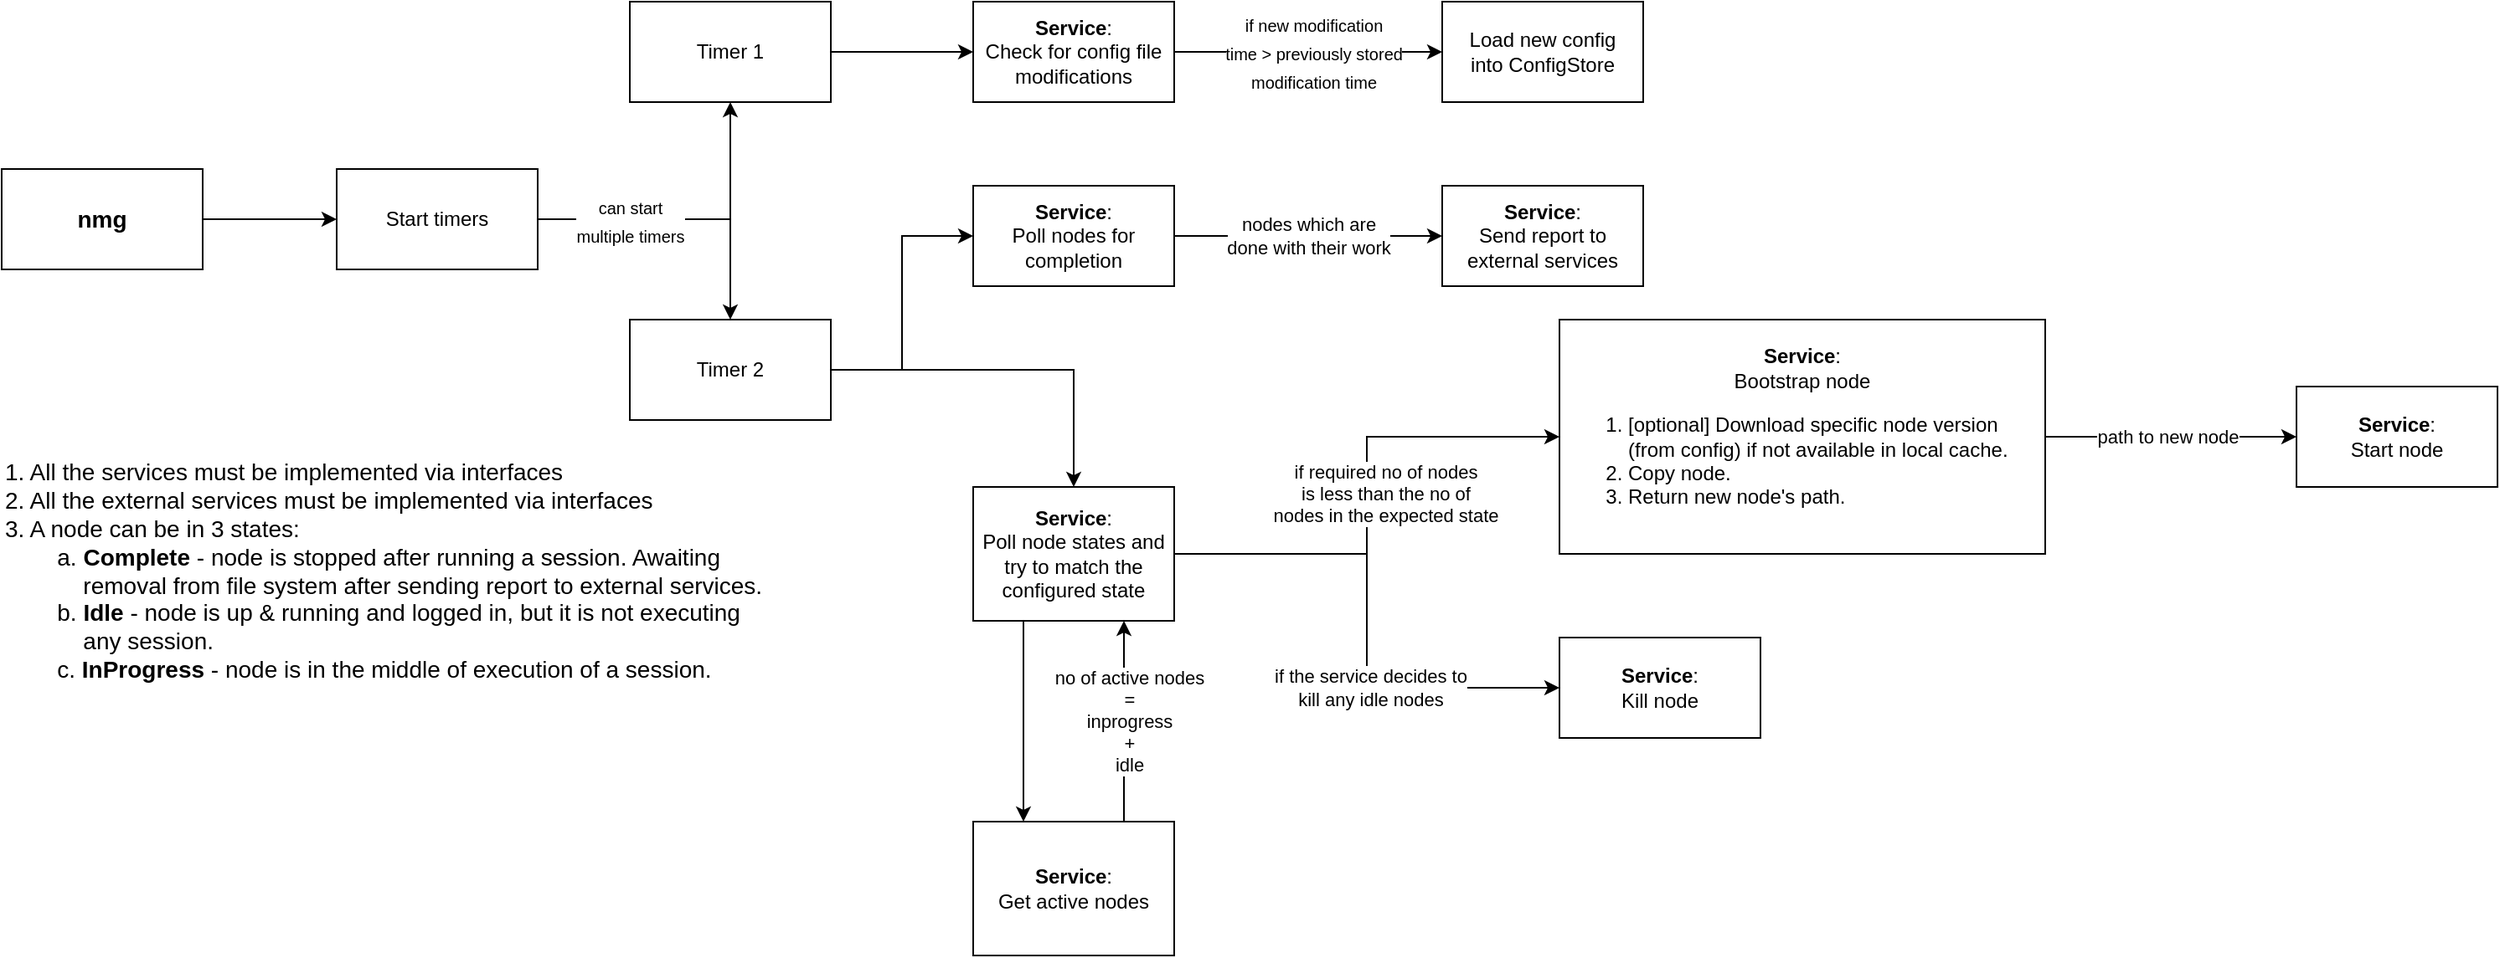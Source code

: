 <mxfile version="14.7.8" type="device" pages="2"><diagram id="5STHm5jXG2_7_NcbXJNK" name="Page-1"><mxGraphModel dx="1167" dy="694" grid="1" gridSize="10" guides="1" tooltips="1" connect="1" arrows="1" fold="1" page="1" pageScale="1" pageWidth="850" pageHeight="1100" math="0" shadow="0"><root><mxCell id="0"/><mxCell id="1" parent="0"/><mxCell id="IUBrxTsrOpM3LmpgkDqV-4" value="" style="edgeStyle=orthogonalEdgeStyle;rounded=0;orthogonalLoop=1;jettySize=auto;html=1;" parent="1" source="IUBrxTsrOpM3LmpgkDqV-1" target="IUBrxTsrOpM3LmpgkDqV-3" edge="1"><mxGeometry relative="1" as="geometry"/></mxCell><mxCell id="IUBrxTsrOpM3LmpgkDqV-1" value="&lt;div style=&quot;font-size: 14px;&quot;&gt;nmg&lt;br style=&quot;font-size: 14px;&quot;&gt;&lt;/div&gt;" style="rounded=0;whiteSpace=wrap;html=1;fontStyle=1;fontSize=14;" parent="1" vertex="1"><mxGeometry x="50" y="210" width="120" height="60" as="geometry"/></mxCell><mxCell id="IUBrxTsrOpM3LmpgkDqV-23" value="" style="edgeStyle=orthogonalEdgeStyle;rounded=0;orthogonalLoop=1;jettySize=auto;html=1;" parent="1" source="IUBrxTsrOpM3LmpgkDqV-3" target="IUBrxTsrOpM3LmpgkDqV-22" edge="1"><mxGeometry relative="1" as="geometry"/></mxCell><mxCell id="IUBrxTsrOpM3LmpgkDqV-26" style="edgeStyle=orthogonalEdgeStyle;rounded=0;orthogonalLoop=1;jettySize=auto;html=1;entryX=0.5;entryY=0;entryDx=0;entryDy=0;" parent="1" source="IUBrxTsrOpM3LmpgkDqV-3" target="IUBrxTsrOpM3LmpgkDqV-25" edge="1"><mxGeometry relative="1" as="geometry"/></mxCell><mxCell id="IUBrxTsrOpM3LmpgkDqV-36" value="&lt;font size=&quot;1&quot;&gt;can start&lt;br&gt;multiple timers&lt;br&gt;&lt;/font&gt;" style="edgeLabel;html=1;align=center;verticalAlign=middle;resizable=0;points=[];fontSize=14;" parent="IUBrxTsrOpM3LmpgkDqV-26" vertex="1" connectable="0"><mxGeometry x="-0.531" y="1" relative="1" as="geometry"><mxPoint x="14" y="1" as="offset"/></mxGeometry></mxCell><mxCell id="IUBrxTsrOpM3LmpgkDqV-3" value="&lt;div&gt;Start timers&lt;/div&gt;" style="rounded=0;whiteSpace=wrap;html=1;" parent="1" vertex="1"><mxGeometry x="250" y="210" width="120" height="60" as="geometry"/></mxCell><mxCell id="IUBrxTsrOpM3LmpgkDqV-13" value="" style="edgeStyle=orthogonalEdgeStyle;rounded=0;orthogonalLoop=1;jettySize=auto;html=1;" parent="1" source="IUBrxTsrOpM3LmpgkDqV-8" target="IUBrxTsrOpM3LmpgkDqV-12" edge="1"><mxGeometry relative="1" as="geometry"/></mxCell><mxCell id="IUBrxTsrOpM3LmpgkDqV-41" value="&lt;font style=&quot;font-size: 10px&quot;&gt;if new modification&lt;br&gt;time &amp;gt; previously stored&lt;br&gt;modification time&lt;br&gt;&lt;/font&gt;" style="edgeLabel;html=1;align=center;verticalAlign=middle;resizable=0;points=[];fontSize=14;" parent="IUBrxTsrOpM3LmpgkDqV-13" vertex="1" connectable="0"><mxGeometry x="-0.213" y="-2" relative="1" as="geometry"><mxPoint x="20" y="-2" as="offset"/></mxGeometry></mxCell><mxCell id="IUBrxTsrOpM3LmpgkDqV-8" value="&lt;b&gt;Service&lt;/b&gt;:&lt;br&gt;Check for config file modifications" style="rounded=0;whiteSpace=wrap;html=1;" parent="1" vertex="1"><mxGeometry x="630" y="110" width="120" height="60" as="geometry"/></mxCell><mxCell id="IUBrxTsrOpM3LmpgkDqV-12" value="Load new config&lt;br&gt;into ConfigStore" style="rounded=0;whiteSpace=wrap;html=1;" parent="1" vertex="1"><mxGeometry x="910" y="110" width="120" height="60" as="geometry"/></mxCell><mxCell id="IUBrxTsrOpM3LmpgkDqV-24" value="" style="edgeStyle=orthogonalEdgeStyle;rounded=0;orthogonalLoop=1;jettySize=auto;html=1;" parent="1" source="IUBrxTsrOpM3LmpgkDqV-22" target="IUBrxTsrOpM3LmpgkDqV-8" edge="1"><mxGeometry relative="1" as="geometry"/></mxCell><mxCell id="IUBrxTsrOpM3LmpgkDqV-22" value="Timer 1" style="rounded=0;whiteSpace=wrap;html=1;" parent="1" vertex="1"><mxGeometry x="425" y="110" width="120" height="60" as="geometry"/></mxCell><mxCell id="IUBrxTsrOpM3LmpgkDqV-28" value="" style="edgeStyle=orthogonalEdgeStyle;rounded=0;orthogonalLoop=1;jettySize=auto;html=1;" parent="1" source="IUBrxTsrOpM3LmpgkDqV-25" target="IUBrxTsrOpM3LmpgkDqV-27" edge="1"><mxGeometry relative="1" as="geometry"/></mxCell><mxCell id="IUBrxTsrOpM3LmpgkDqV-30" style="edgeStyle=orthogonalEdgeStyle;rounded=0;orthogonalLoop=1;jettySize=auto;html=1;entryX=0;entryY=0.5;entryDx=0;entryDy=0;" parent="1" source="IUBrxTsrOpM3LmpgkDqV-25" target="IUBrxTsrOpM3LmpgkDqV-29" edge="1"><mxGeometry relative="1" as="geometry"/></mxCell><mxCell id="IUBrxTsrOpM3LmpgkDqV-25" value="Timer 2" style="rounded=0;whiteSpace=wrap;html=1;" parent="1" vertex="1"><mxGeometry x="425" y="300" width="120" height="60" as="geometry"/></mxCell><mxCell id="KkZA0XsfP2LKt6dKkK-9-2" value="" style="edgeStyle=orthogonalEdgeStyle;rounded=0;orthogonalLoop=1;jettySize=auto;html=1;fontSize=12;" parent="1" source="IUBrxTsrOpM3LmpgkDqV-27" target="KkZA0XsfP2LKt6dKkK-9-1" edge="1"><mxGeometry relative="1" as="geometry"><Array as="points"><mxPoint x="660" y="540"/><mxPoint x="660" y="540"/></Array></mxGeometry></mxCell><mxCell id="KkZA0XsfP2LKt6dKkK-9-9" style="edgeStyle=orthogonalEdgeStyle;rounded=0;orthogonalLoop=1;jettySize=auto;html=1;entryX=0;entryY=0.5;entryDx=0;entryDy=0;fontSize=12;" parent="1" source="IUBrxTsrOpM3LmpgkDqV-27" target="IUBrxTsrOpM3LmpgkDqV-34" edge="1"><mxGeometry relative="1" as="geometry"/></mxCell><mxCell id="KkZA0XsfP2LKt6dKkK-9-10" value="&lt;font style=&quot;font-size: 11px;&quot;&gt;if required no of nodes &lt;br style=&quot;font-size: 11px;&quot;&gt;is less than the no of&lt;br style=&quot;font-size: 11px;&quot;&gt;nodes in the expected state&lt;br style=&quot;font-size: 11px;&quot;&gt;&lt;/font&gt;" style="edgeLabel;html=1;align=center;verticalAlign=middle;resizable=0;points=[];fontSize=11;" parent="KkZA0XsfP2LKt6dKkK-9-9" vertex="1" connectable="0"><mxGeometry x="-0.133" y="-2" relative="1" as="geometry"><mxPoint x="9" y="-21" as="offset"/></mxGeometry></mxCell><mxCell id="aldAzgvsocbvqUsAy0bt-2" style="edgeStyle=orthogonalEdgeStyle;rounded=0;orthogonalLoop=1;jettySize=auto;html=1;entryX=0;entryY=0.5;entryDx=0;entryDy=0;" parent="1" source="IUBrxTsrOpM3LmpgkDqV-27" target="aldAzgvsocbvqUsAy0bt-1" edge="1"><mxGeometry relative="1" as="geometry"/></mxCell><mxCell id="aldAzgvsocbvqUsAy0bt-3" value="if the service decides to&lt;br style=&quot;font-size: 11px;&quot;&gt;kill any idle nodes" style="edgeLabel;html=1;align=center;verticalAlign=middle;resizable=0;points=[];fontSize=11;" parent="aldAzgvsocbvqUsAy0bt-2" vertex="1" connectable="0"><mxGeometry x="0.25" y="2" relative="1" as="geometry"><mxPoint y="1" as="offset"/></mxGeometry></mxCell><mxCell id="IUBrxTsrOpM3LmpgkDqV-27" value="&lt;div&gt;&lt;b&gt;Service&lt;/b&gt;:&lt;/div&gt;Poll node states and try to match the configured state" style="rounded=0;whiteSpace=wrap;html=1;" parent="1" vertex="1"><mxGeometry x="630" y="400" width="120" height="80" as="geometry"/></mxCell><mxCell id="IUBrxTsrOpM3LmpgkDqV-49" value="" style="edgeStyle=orthogonalEdgeStyle;rounded=0;orthogonalLoop=1;jettySize=auto;html=1;fontSize=14;" parent="1" source="IUBrxTsrOpM3LmpgkDqV-29" target="IUBrxTsrOpM3LmpgkDqV-31" edge="1"><mxGeometry relative="1" as="geometry"/></mxCell><mxCell id="IUBrxTsrOpM3LmpgkDqV-50" value="&lt;font style=&quot;font-size: 11px;&quot;&gt;nodes which are&lt;br style=&quot;font-size: 11px;&quot;&gt;done with their work&lt;/font&gt;" style="edgeLabel;html=1;align=center;verticalAlign=middle;resizable=0;points=[];fontSize=11;" parent="IUBrxTsrOpM3LmpgkDqV-49" vertex="1" connectable="0"><mxGeometry x="-0.25" relative="1" as="geometry"><mxPoint x="20" as="offset"/></mxGeometry></mxCell><mxCell id="IUBrxTsrOpM3LmpgkDqV-29" value="&lt;b&gt;Service&lt;/b&gt;:&lt;br&gt;Poll nodes for completion" style="rounded=0;whiteSpace=wrap;html=1;" parent="1" vertex="1"><mxGeometry x="630" y="220" width="120" height="60" as="geometry"/></mxCell><mxCell id="IUBrxTsrOpM3LmpgkDqV-31" value="&lt;b&gt;Service&lt;/b&gt;:&lt;br&gt;Send report to external services" style="whiteSpace=wrap;html=1;rounded=0;" parent="1" vertex="1"><mxGeometry x="910" y="220" width="120" height="60" as="geometry"/></mxCell><mxCell id="RaAzdf6qccs40GCLQ7sl-2" style="edgeStyle=orthogonalEdgeStyle;rounded=0;orthogonalLoop=1;jettySize=auto;html=1;" edge="1" parent="1" source="IUBrxTsrOpM3LmpgkDqV-34" target="RaAzdf6qccs40GCLQ7sl-1"><mxGeometry relative="1" as="geometry"><Array as="points"><mxPoint x="1190" y="370"/><mxPoint x="1190" y="370"/></Array></mxGeometry></mxCell><mxCell id="RaAzdf6qccs40GCLQ7sl-3" value="path to new node" style="edgeLabel;html=1;align=center;verticalAlign=middle;resizable=0;points=[];" vertex="1" connectable="0" parent="RaAzdf6qccs40GCLQ7sl-2"><mxGeometry x="-0.279" y="2" relative="1" as="geometry"><mxPoint x="19" y="2" as="offset"/></mxGeometry></mxCell><mxCell id="IUBrxTsrOpM3LmpgkDqV-34" value="&lt;b&gt;Service&lt;/b&gt;:&lt;br&gt;Bootstrap node&lt;br&gt;&lt;div style=&quot;text-align: left&quot;&gt;&lt;ol&gt;&lt;li&gt;&lt;span&gt;[optional] Download specific node version (from config) if not available in local cache.&lt;/span&gt;&lt;/li&gt;&lt;li&gt;&lt;span&gt;Copy node.&lt;/span&gt;&lt;/li&gt;&lt;li&gt;&lt;span&gt;Return new node's path.&lt;/span&gt;&lt;/li&gt;&lt;/ol&gt;&lt;/div&gt;" style="rounded=0;whiteSpace=wrap;html=1;" parent="1" vertex="1"><mxGeometry x="980" y="300" width="290" height="140" as="geometry"/></mxCell><mxCell id="IUBrxTsrOpM3LmpgkDqV-52" value="1. All the services must be implemented via interfaces&lt;br&gt;2. All the external services must be implemented via interfaces&lt;br&gt;3. A node can be in 3 states:&lt;br&gt;&lt;span style=&quot;white-space: pre&quot;&gt;&#9;&lt;/span&gt;a. &lt;b&gt;Complete&lt;/b&gt; - node is stopped after running a session. Awaiting&lt;br&gt;&lt;span style=&quot;white-space: pre&quot;&gt;&#9;&lt;/span&gt;&amp;nbsp; &amp;nbsp; removal from file system after sending report to external services.&lt;br&gt;&lt;span style=&quot;white-space: pre&quot;&gt;&#9;&lt;/span&gt;b. &lt;b&gt;Idle&lt;/b&gt; - node is up &amp;amp; running and logged in, but it is not executing&lt;br&gt;&lt;span style=&quot;white-space: pre&quot;&gt;&#9;&lt;/span&gt;&amp;nbsp; &amp;nbsp; any session.&lt;br&gt;&lt;span style=&quot;white-space: pre&quot;&gt;&#9;&lt;/span&gt;c. &lt;b&gt;InProgress&lt;/b&gt; - node is in the middle of execution of a session." style="text;html=1;align=left;verticalAlign=middle;resizable=0;points=[];autosize=1;strokeColor=none;fontSize=14;" parent="1" vertex="1"><mxGeometry x="50" y="380" width="470" height="140" as="geometry"/></mxCell><mxCell id="KkZA0XsfP2LKt6dKkK-9-6" style="edgeStyle=orthogonalEdgeStyle;rounded=0;orthogonalLoop=1;jettySize=auto;html=1;exitX=0.75;exitY=0;exitDx=0;exitDy=0;entryX=0.75;entryY=1;entryDx=0;entryDy=0;fontSize=12;" parent="1" source="KkZA0XsfP2LKt6dKkK-9-1" target="IUBrxTsrOpM3LmpgkDqV-27" edge="1"><mxGeometry relative="1" as="geometry"/></mxCell><mxCell id="KkZA0XsfP2LKt6dKkK-9-8" value="no of active nodes&lt;br&gt;=&lt;br&gt;inprogress&lt;br&gt;+&lt;br&gt;idle" style="edgeLabel;html=1;align=center;verticalAlign=middle;resizable=0;points=[];fontSize=11;" parent="KkZA0XsfP2LKt6dKkK-9-6" vertex="1" connectable="0"><mxGeometry x="0.25" y="-3" relative="1" as="geometry"><mxPoint y="15" as="offset"/></mxGeometry></mxCell><mxCell id="KkZA0XsfP2LKt6dKkK-9-1" value="&lt;b&gt;Service&lt;/b&gt;:&lt;br&gt;Get active nodes" style="rounded=0;whiteSpace=wrap;html=1;" parent="1" vertex="1"><mxGeometry x="630" y="600" width="120" height="80" as="geometry"/></mxCell><mxCell id="aldAzgvsocbvqUsAy0bt-1" value="&lt;b&gt;Service&lt;/b&gt;:&lt;br&gt;Kill node" style="rounded=0;whiteSpace=wrap;html=1;" parent="1" vertex="1"><mxGeometry x="980" y="490" width="120" height="60" as="geometry"/></mxCell><mxCell id="RaAzdf6qccs40GCLQ7sl-1" value="&lt;b&gt;Service&lt;/b&gt;:&lt;br&gt;Start node" style="rounded=0;whiteSpace=wrap;html=1;" vertex="1" parent="1"><mxGeometry x="1420" y="340" width="120" height="60" as="geometry"/></mxCell></root></mxGraphModel></diagram><diagram id="yccoSVU1sxFrst19xHI4" name="Page-2"><mxGraphModel dx="1422" dy="833" grid="1" gridSize="10" guides="1" tooltips="1" connect="1" arrows="1" fold="1" page="1" pageScale="1" pageWidth="850" pageHeight="1100" math="0" shadow="0"><root><mxCell id="RB3kRBWJfiYQrcUPcCb5-0"/><mxCell id="RB3kRBWJfiYQrcUPcCb5-1" parent="RB3kRBWJfiYQrcUPcCb5-0"/><mxCell id="RB3kRBWJfiYQrcUPcCb5-4" value="Service" style="swimlane;fontStyle=0;childLayout=stackLayout;horizontal=1;startSize=26;horizontalStack=0;resizeParent=1;resizeParentMax=0;resizeLast=0;collapsible=1;marginBottom=0;fontSize=14;align=left;" parent="RB3kRBWJfiYQrcUPcCb5-1" vertex="1"><mxGeometry x="70" y="130" width="320" height="86" as="geometry"><mxRectangle x="240" y="110" width="80" height="26" as="alternateBounds"/></mxGeometry></mxCell><mxCell id="RB3kRBWJfiYQrcUPcCb5-5" value="Start(Context, ConfigStore) - starts the service, it can be&#xA;cancelled via the Context" style="text;strokeColor=none;fillColor=none;align=left;verticalAlign=top;spacingLeft=4;spacingRight=4;overflow=hidden;rotatable=0;points=[[0,0.5],[1,0.5]];portConstraint=eastwest;" parent="RB3kRBWJfiYQrcUPcCb5-4" vertex="1"><mxGeometry y="26" width="320" height="34" as="geometry"/></mxCell><mxCell id="RB3kRBWJfiYQrcUPcCb5-6" value="Stop() - stops and cleans up resources" style="text;strokeColor=none;fillColor=none;align=left;verticalAlign=top;spacingLeft=4;spacingRight=4;overflow=hidden;rotatable=0;points=[[0,0.5],[1,0.5]];portConstraint=eastwest;" parent="RB3kRBWJfiYQrcUPcCb5-4" vertex="1"><mxGeometry y="60" width="320" height="26" as="geometry"/></mxCell><mxCell id="RB3kRBWJfiYQrcUPcCb5-8" value="Timer" style="swimlane;fontStyle=0;childLayout=stackLayout;horizontal=1;startSize=26;horizontalStack=0;resizeParent=1;resizeParentMax=0;resizeLast=0;collapsible=1;marginBottom=0;fontSize=14;align=left;" parent="RB3kRBWJfiYQrcUPcCb5-1" vertex="1"><mxGeometry x="70" y="250" width="320" height="226" as="geometry"><mxRectangle x="240" y="110" width="80" height="26" as="alternateBounds"/></mxGeometry></mxCell><mxCell id="RB3kRBWJfiYQrcUPcCb5-9" value="Interval: time.Time" style="text;strokeColor=none;fillColor=none;align=left;verticalAlign=top;spacingLeft=4;spacingRight=4;overflow=hidden;rotatable=0;points=[[0,0.5],[1,0.5]];portConstraint=eastwest;" parent="RB3kRBWJfiYQrcUPcCb5-8" vertex="1"><mxGeometry y="26" width="320" height="24" as="geometry"/></mxCell><mxCell id="RB3kRBWJfiYQrcUPcCb5-11" value="Services: []Service" style="text;strokeColor=none;fillColor=none;align=left;verticalAlign=top;spacingLeft=4;spacingRight=4;overflow=hidden;rotatable=0;points=[[0,0.5],[1,0.5]];portConstraint=eastwest;" parent="RB3kRBWJfiYQrcUPcCb5-8" vertex="1"><mxGeometry y="50" width="320" height="24" as="geometry"/></mxCell><mxCell id="RB3kRBWJfiYQrcUPcCb5-12" value="Run(Context, ConfigStore) - schedules a timer that starts all the&#xA;services in independent goroutines, by passing in the&#xA;Context. The timer will keep calling the services at `Interval`&#xA;duration. " style="text;strokeColor=none;fillColor=none;align=left;verticalAlign=top;spacingLeft=4;spacingRight=4;overflow=hidden;rotatable=0;points=[[0,0.5],[1,0.5]];portConstraint=eastwest;" parent="RB3kRBWJfiYQrcUPcCb5-8" vertex="1"><mxGeometry y="74" width="320" height="76" as="geometry"/></mxCell><mxCell id="RB3kRBWJfiYQrcUPcCb5-13" value="Stop() - stops the timer and makes sure it does not&#xA;start any more services. Existing services will run&#xA;to completion or may cancel depending on how&#xA;they handle the Context." style="text;strokeColor=none;fillColor=none;align=left;verticalAlign=top;spacingLeft=4;spacingRight=4;overflow=hidden;rotatable=0;points=[[0,0.5],[1,0.5]];portConstraint=eastwest;" parent="RB3kRBWJfiYQrcUPcCb5-8" vertex="1"><mxGeometry y="150" width="320" height="76" as="geometry"/></mxCell><mxCell id="RB3kRBWJfiYQrcUPcCb5-15" value="ConfigStore" style="swimlane;fontStyle=0;childLayout=stackLayout;horizontal=1;startSize=26;horizontalStack=0;resizeParent=1;resizeParentMax=0;resizeLast=0;collapsible=1;marginBottom=0;fontSize=14;align=left;" parent="RB3kRBWJfiYQrcUPcCb5-1" vertex="1"><mxGeometry x="425" y="130" width="320" height="190" as="geometry"><mxRectangle x="240" y="110" width="80" height="26" as="alternateBounds"/></mxGeometry></mxCell><mxCell id="RB3kRBWJfiYQrcUPcCb5-16" value="Load() - loads all the configurations from its source.&#xA;(Mutex locked)" style="text;strokeColor=none;fillColor=none;align=left;verticalAlign=top;spacingLeft=4;spacingRight=4;overflow=hidden;rotatable=0;points=[[0,0.5],[1,0.5]];portConstraint=eastwest;" parent="RB3kRBWJfiYQrcUPcCb5-15" vertex="1"><mxGeometry y="26" width="320" height="44" as="geometry"/></mxCell><mxCell id="RB3kRBWJfiYQrcUPcCb5-19" value="GetMaxNodes(): int - returns max no of nodes allowed to&#xA;be running at any moment." style="text;strokeColor=none;fillColor=none;align=left;verticalAlign=top;spacingLeft=4;spacingRight=4;overflow=hidden;rotatable=0;points=[[0,0.5],[1,0.5]];portConstraint=eastwest;" parent="RB3kRBWJfiYQrcUPcCb5-15" vertex="1"><mxGeometry y="70" width="320" height="40" as="geometry"/></mxCell><mxCell id="RB3kRBWJfiYQrcUPcCb5-20" value="GetMinNodes(): int - returns minimum no of nodes allowed&#xA;to be running at any moment." style="text;strokeColor=none;fillColor=none;align=left;verticalAlign=top;spacingLeft=4;spacingRight=4;overflow=hidden;rotatable=0;points=[[0,0.5],[1,0.5]];portConstraint=eastwest;" parent="RB3kRBWJfiYQrcUPcCb5-15" vertex="1"><mxGeometry y="110" width="320" height="40" as="geometry"/></mxCell><mxCell id="RB3kRBWJfiYQrcUPcCb5-21" value="GetExternalServices(): []ExternalService - returns a slice&#xA;of external services loaded into the store." style="text;strokeColor=none;fillColor=none;align=left;verticalAlign=top;spacingLeft=4;spacingRight=4;overflow=hidden;rotatable=0;points=[[0,0.5],[1,0.5]];portConstraint=eastwest;" parent="RB3kRBWJfiYQrcUPcCb5-15" vertex="1"><mxGeometry y="150" width="320" height="40" as="geometry"/></mxCell><mxCell id="RB3kRBWJfiYQrcUPcCb5-22" value="ExternalService" style="swimlane;fontStyle=0;childLayout=stackLayout;horizontal=1;startSize=26;horizontalStack=0;resizeParent=1;resizeParentMax=0;resizeLast=0;collapsible=1;marginBottom=0;fontSize=14;align=left;" parent="RB3kRBWJfiYQrcUPcCb5-1" vertex="1"><mxGeometry x="425" y="360" width="320" height="96" as="geometry"><mxRectangle x="240" y="110" width="80" height="26" as="alternateBounds"/></mxGeometry></mxCell><mxCell id="RB3kRBWJfiYQrcUPcCb5-23" value="Send(Context, Message) error - Sends a message to the&#xA;service" style="text;strokeColor=none;fillColor=none;align=left;verticalAlign=top;spacingLeft=4;spacingRight=4;overflow=hidden;rotatable=0;points=[[0,0.5],[1,0.5]];portConstraint=eastwest;" parent="RB3kRBWJfiYQrcUPcCb5-22" vertex="1"><mxGeometry y="26" width="320" height="44" as="geometry"/></mxCell><mxCell id="RB3kRBWJfiYQrcUPcCb5-24" value="Stop() - stops and cleans up resources" style="text;strokeColor=none;fillColor=none;align=left;verticalAlign=top;spacingLeft=4;spacingRight=4;overflow=hidden;rotatable=0;points=[[0,0.5],[1,0.5]];portConstraint=eastwest;" parent="RB3kRBWJfiYQrcUPcCb5-22" vertex="1"><mxGeometry y="70" width="320" height="26" as="geometry"/></mxCell><mxCell id="f2mvhHn18tygZYJi79DX-0" value="Message    " style="swimlane;fontStyle=0;childLayout=stackLayout;horizontal=1;startSize=26;horizontalStack=0;resizeParent=1;resizeParentMax=0;resizeLast=0;collapsible=1;marginBottom=0;fontSize=14;align=left;" parent="RB3kRBWJfiYQrcUPcCb5-1" vertex="1"><mxGeometry x="420" y="476" width="320" height="70" as="geometry"><mxRectangle x="240" y="110" width="80" height="26" as="alternateBounds"/></mxGeometry></mxCell><mxCell id="f2mvhHn18tygZYJi79DX-1" value="yet to be defined" style="text;strokeColor=none;fillColor=none;align=left;verticalAlign=top;spacingLeft=4;spacingRight=4;overflow=hidden;rotatable=0;points=[[0,0.5],[1,0.5]];portConstraint=eastwest;" parent="f2mvhHn18tygZYJi79DX-0" vertex="1"><mxGeometry y="26" width="320" height="44" as="geometry"/></mxCell></root></mxGraphModel></diagram></mxfile>